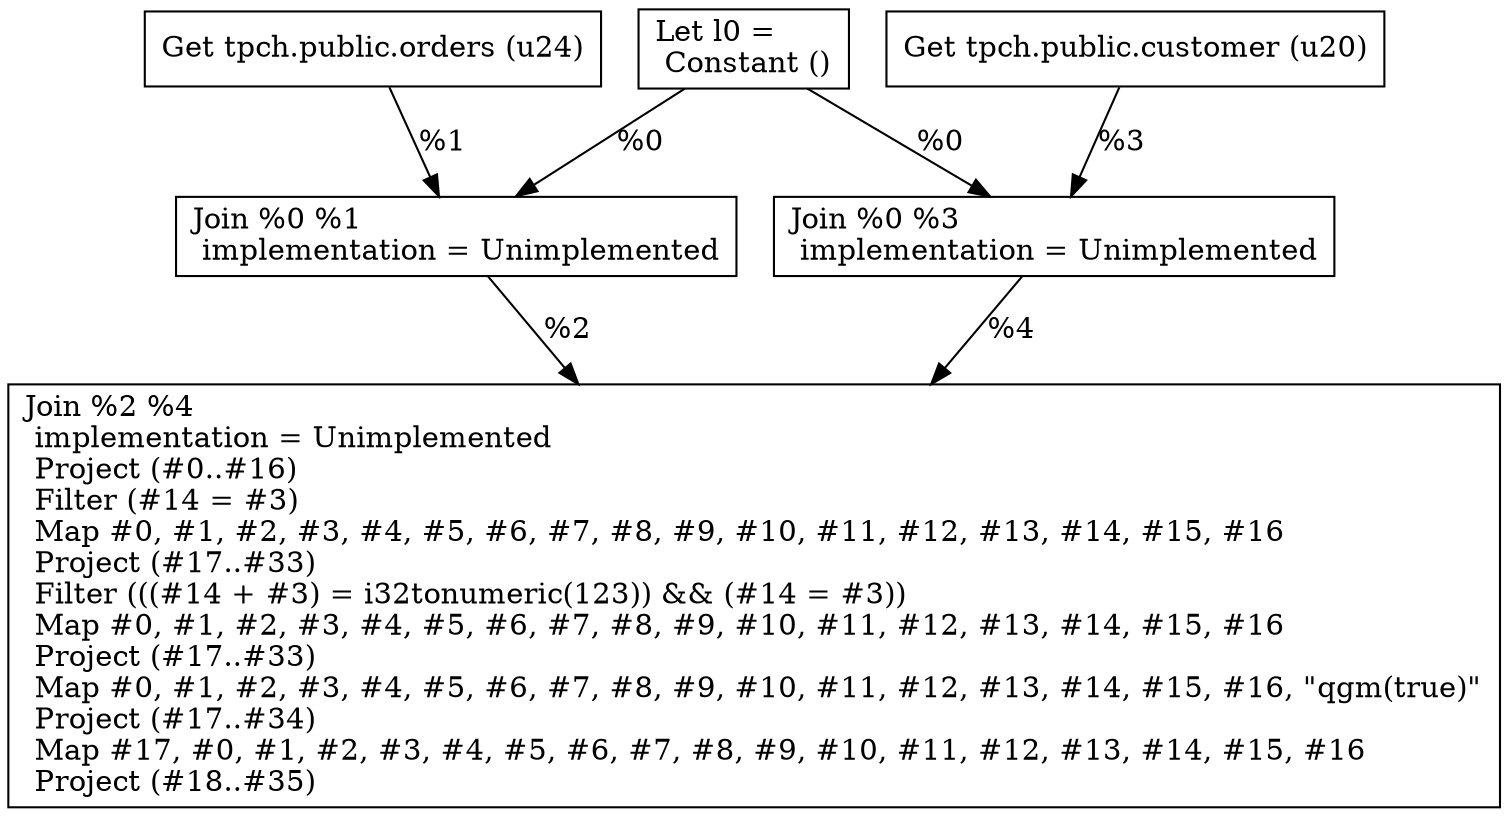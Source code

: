 digraph G {
    node0 [shape = record, label="Let l0 =\l Constant ()\l"]
    node1 [shape = record, label=" Get tpch.public.orders (u24)\l"]
    node2 [shape = record, label=" Join %0 %1\l  implementation = Unimplemented\l"]
    node3 [shape = record, label=" Get tpch.public.customer (u20)\l"]
    node4 [shape = record, label=" Join %0 %3\l  implementation = Unimplemented\l"]
    node5 [shape = record, label=" Join %2 %4\l  implementation = Unimplemented\l Project (#0..#16)\l Filter (#14 = #3)\l Map #0, #1, #2, #3, #4, #5, #6, #7, #8, #9, #10, #11, #12, #13, #14, #15, #16\l Project (#17..#33)\l Filter (((#14 + #3) = i32tonumeric(123)) && (#14 = #3))\l Map #0, #1, #2, #3, #4, #5, #6, #7, #8, #9, #10, #11, #12, #13, #14, #15, #16\l Project (#17..#33)\l Map #0, #1, #2, #3, #4, #5, #6, #7, #8, #9, #10, #11, #12, #13, #14, #15, #16, \"qgm(true)\"\l Project (#17..#34)\l Map #17, #0, #1, #2, #3, #4, #5, #6, #7, #8, #9, #10, #11, #12, #13, #14, #15, #16\l Project (#18..#35)\l"]
    node0 -> node4 [label = "%0\l"]
    node4 -> node5 [label = "%4\l"]
    node2 -> node5 [label = "%2\l"]
    node3 -> node4 [label = "%3\l"]
    node0 -> node2 [label = "%0\l"]
    node1 -> node2 [label = "%1\l"]
}

